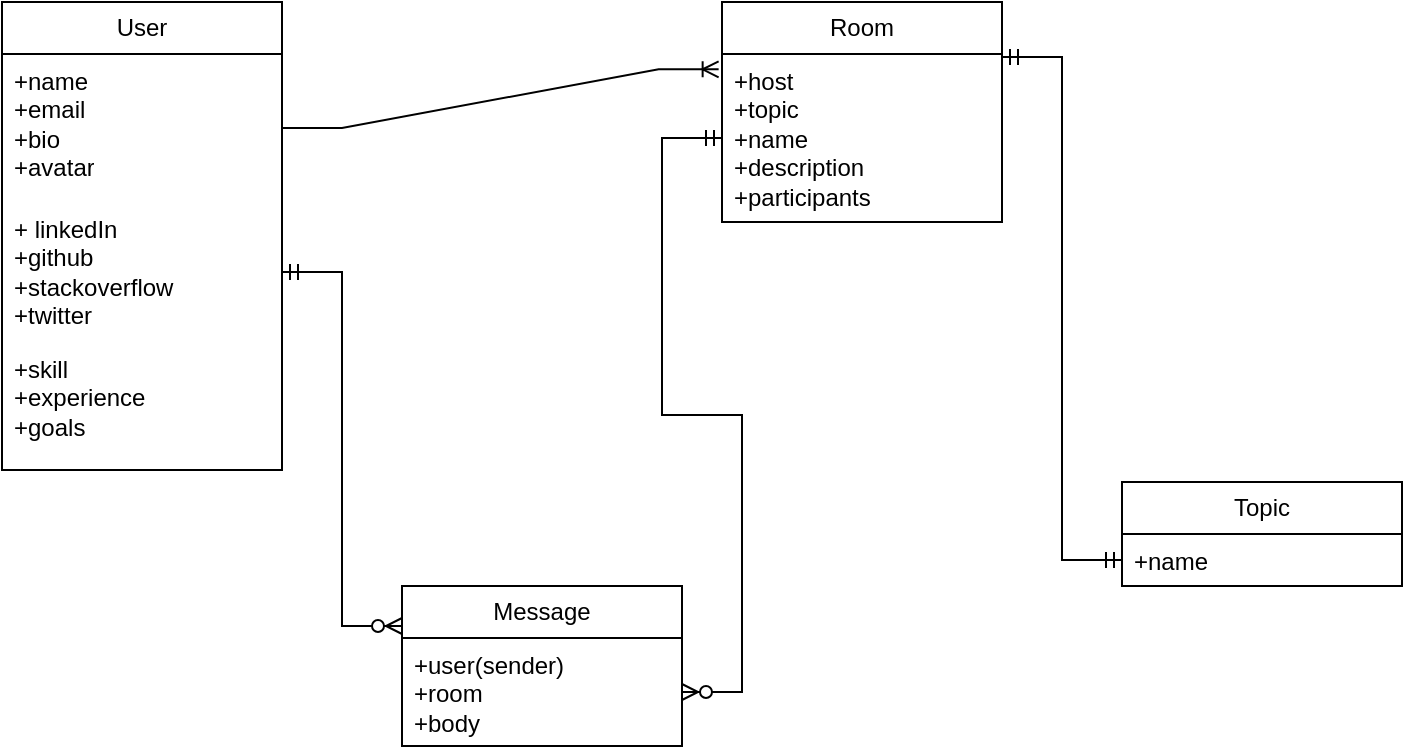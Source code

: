 <mxfile version="26.2.14">
  <diagram name="Page-1" id="zsGUWVcfRzkZ6JP2_CPB">
    <mxGraphModel dx="1025" dy="464" grid="1" gridSize="10" guides="1" tooltips="1" connect="1" arrows="1" fold="1" page="1" pageScale="1" pageWidth="850" pageHeight="1100" math="0" shadow="0">
      <root>
        <mxCell id="0" />
        <mxCell id="1" parent="0" />
        <mxCell id="TMouxZEQLZFIoFxGgpas-9" value="User" style="swimlane;fontStyle=0;childLayout=stackLayout;horizontal=1;startSize=26;fillColor=light-dark(transparent,#990000);horizontalStack=0;resizeParent=1;resizeParentMax=0;resizeLast=0;collapsible=1;marginBottom=0;whiteSpace=wrap;html=1;" vertex="1" parent="1">
          <mxGeometry x="120" y="40" width="140" height="234" as="geometry" />
        </mxCell>
        <mxCell id="TMouxZEQLZFIoFxGgpas-10" value="+name&lt;div&gt;+email&lt;/div&gt;&lt;div&gt;+bio&lt;/div&gt;&lt;div&gt;+avatar&lt;/div&gt;" style="text;strokeColor=none;fillColor=none;align=left;verticalAlign=top;spacingLeft=4;spacingRight=4;overflow=hidden;rotatable=0;points=[[0,0.5],[1,0.5]];portConstraint=eastwest;whiteSpace=wrap;html=1;" vertex="1" parent="TMouxZEQLZFIoFxGgpas-9">
          <mxGeometry y="26" width="140" height="74" as="geometry" />
        </mxCell>
        <mxCell id="TMouxZEQLZFIoFxGgpas-11" value="+ linkedIn&lt;div&gt;+github&lt;br&gt;&lt;div&gt;+stackoverflow&lt;/div&gt;&lt;/div&gt;&lt;div&gt;+twitter&lt;/div&gt;" style="text;strokeColor=none;fillColor=none;align=left;verticalAlign=top;spacingLeft=4;spacingRight=4;overflow=hidden;rotatable=0;points=[[0,0.5],[1,0.5]];portConstraint=eastwest;whiteSpace=wrap;html=1;" vertex="1" parent="TMouxZEQLZFIoFxGgpas-9">
          <mxGeometry y="100" width="140" height="70" as="geometry" />
        </mxCell>
        <mxCell id="TMouxZEQLZFIoFxGgpas-12" value="+skill&lt;div&gt;+experience&lt;/div&gt;&lt;div&gt;+goals&lt;/div&gt;" style="text;strokeColor=none;fillColor=none;align=left;verticalAlign=top;spacingLeft=4;spacingRight=4;overflow=hidden;rotatable=0;points=[[0,0.5],[1,0.5]];portConstraint=eastwest;whiteSpace=wrap;html=1;" vertex="1" parent="TMouxZEQLZFIoFxGgpas-9">
          <mxGeometry y="170" width="140" height="64" as="geometry" />
        </mxCell>
        <mxCell id="TMouxZEQLZFIoFxGgpas-13" value="Topic" style="swimlane;fontStyle=0;childLayout=stackLayout;horizontal=1;startSize=26;fillColor=light-dark(transparent,#990000);horizontalStack=0;resizeParent=1;resizeParentMax=0;resizeLast=0;collapsible=1;marginBottom=0;whiteSpace=wrap;html=1;" vertex="1" parent="1">
          <mxGeometry x="680" y="280" width="140" height="52" as="geometry" />
        </mxCell>
        <mxCell id="TMouxZEQLZFIoFxGgpas-14" value="+name" style="text;strokeColor=none;fillColor=none;align=left;verticalAlign=top;spacingLeft=4;spacingRight=4;overflow=hidden;rotatable=0;points=[[0,0.5],[1,0.5]];portConstraint=eastwest;whiteSpace=wrap;html=1;" vertex="1" parent="TMouxZEQLZFIoFxGgpas-13">
          <mxGeometry y="26" width="140" height="26" as="geometry" />
        </mxCell>
        <mxCell id="TMouxZEQLZFIoFxGgpas-21" value="Message" style="swimlane;fontStyle=0;childLayout=stackLayout;horizontal=1;startSize=26;fillColor=light-dark(transparent,#990000);horizontalStack=0;resizeParent=1;resizeParentMax=0;resizeLast=0;collapsible=1;marginBottom=0;whiteSpace=wrap;html=1;" vertex="1" parent="1">
          <mxGeometry x="320" y="332" width="140" height="80" as="geometry" />
        </mxCell>
        <mxCell id="TMouxZEQLZFIoFxGgpas-22" value="+user(sender)&lt;div&gt;+room&lt;/div&gt;&lt;div&gt;+body&lt;/div&gt;" style="text;strokeColor=none;fillColor=none;align=left;verticalAlign=top;spacingLeft=4;spacingRight=4;overflow=hidden;rotatable=0;points=[[0,0.5],[1,0.5]];portConstraint=eastwest;whiteSpace=wrap;html=1;" vertex="1" parent="TMouxZEQLZFIoFxGgpas-21">
          <mxGeometry y="26" width="140" height="54" as="geometry" />
        </mxCell>
        <mxCell id="TMouxZEQLZFIoFxGgpas-25" value="Room" style="swimlane;fontStyle=0;childLayout=stackLayout;horizontal=1;startSize=26;fillColor=light-dark(transparent,#990000);horizontalStack=0;resizeParent=1;resizeParentMax=0;resizeLast=0;collapsible=1;marginBottom=0;whiteSpace=wrap;html=1;" vertex="1" parent="1">
          <mxGeometry x="480" y="40" width="140" height="110" as="geometry" />
        </mxCell>
        <mxCell id="TMouxZEQLZFIoFxGgpas-26" value="+host&lt;div&gt;+topic&lt;/div&gt;&lt;div&gt;+name&lt;/div&gt;&lt;div&gt;+description&lt;/div&gt;&lt;div&gt;+participants&lt;/div&gt;" style="text;strokeColor=none;fillColor=none;align=left;verticalAlign=top;spacingLeft=4;spacingRight=4;overflow=hidden;rotatable=0;points=[[0,0.5],[1,0.5]];portConstraint=eastwest;whiteSpace=wrap;html=1;" vertex="1" parent="TMouxZEQLZFIoFxGgpas-25">
          <mxGeometry y="26" width="140" height="84" as="geometry" />
        </mxCell>
        <mxCell id="TMouxZEQLZFIoFxGgpas-29" value="" style="edgeStyle=entityRelationEdgeStyle;fontSize=12;html=1;endArrow=ERmandOne;startArrow=ERmandOne;rounded=0;exitX=1;exitY=0.25;exitDx=0;exitDy=0;" edge="1" parent="1" source="TMouxZEQLZFIoFxGgpas-25" target="TMouxZEQLZFIoFxGgpas-14">
          <mxGeometry width="100" height="100" relative="1" as="geometry">
            <mxPoint x="400" y="260" as="sourcePoint" />
            <mxPoint x="500" y="160" as="targetPoint" />
          </mxGeometry>
        </mxCell>
        <mxCell id="TMouxZEQLZFIoFxGgpas-32" value="" style="edgeStyle=entityRelationEdgeStyle;fontSize=12;html=1;endArrow=ERzeroToMany;startArrow=ERmandOne;rounded=0;entryX=1;entryY=0.5;entryDx=0;entryDy=0;exitX=0;exitY=0.5;exitDx=0;exitDy=0;" edge="1" parent="1" source="TMouxZEQLZFIoFxGgpas-26" target="TMouxZEQLZFIoFxGgpas-22">
          <mxGeometry width="100" height="100" relative="1" as="geometry">
            <mxPoint x="330" y="150" as="sourcePoint" />
            <mxPoint x="430" y="50" as="targetPoint" />
          </mxGeometry>
        </mxCell>
        <mxCell id="TMouxZEQLZFIoFxGgpas-33" value="" style="edgeStyle=entityRelationEdgeStyle;fontSize=12;html=1;endArrow=ERzeroToMany;startArrow=ERmandOne;rounded=0;exitX=1;exitY=0.5;exitDx=0;exitDy=0;entryX=0;entryY=0.25;entryDx=0;entryDy=0;" edge="1" parent="1" source="TMouxZEQLZFIoFxGgpas-11" target="TMouxZEQLZFIoFxGgpas-21">
          <mxGeometry width="100" height="100" relative="1" as="geometry">
            <mxPoint x="300" y="230" as="sourcePoint" />
            <mxPoint x="400" y="130" as="targetPoint" />
          </mxGeometry>
        </mxCell>
        <mxCell id="TMouxZEQLZFIoFxGgpas-34" value="" style="edgeStyle=entityRelationEdgeStyle;fontSize=12;html=1;endArrow=ERoneToMany;rounded=0;exitX=1;exitY=0.5;exitDx=0;exitDy=0;entryX=-0.012;entryY=0.091;entryDx=0;entryDy=0;entryPerimeter=0;" edge="1" parent="1" source="TMouxZEQLZFIoFxGgpas-10" target="TMouxZEQLZFIoFxGgpas-26">
          <mxGeometry width="100" height="100" relative="1" as="geometry">
            <mxPoint x="330" y="150" as="sourcePoint" />
            <mxPoint x="430" y="50" as="targetPoint" />
          </mxGeometry>
        </mxCell>
      </root>
    </mxGraphModel>
  </diagram>
</mxfile>
